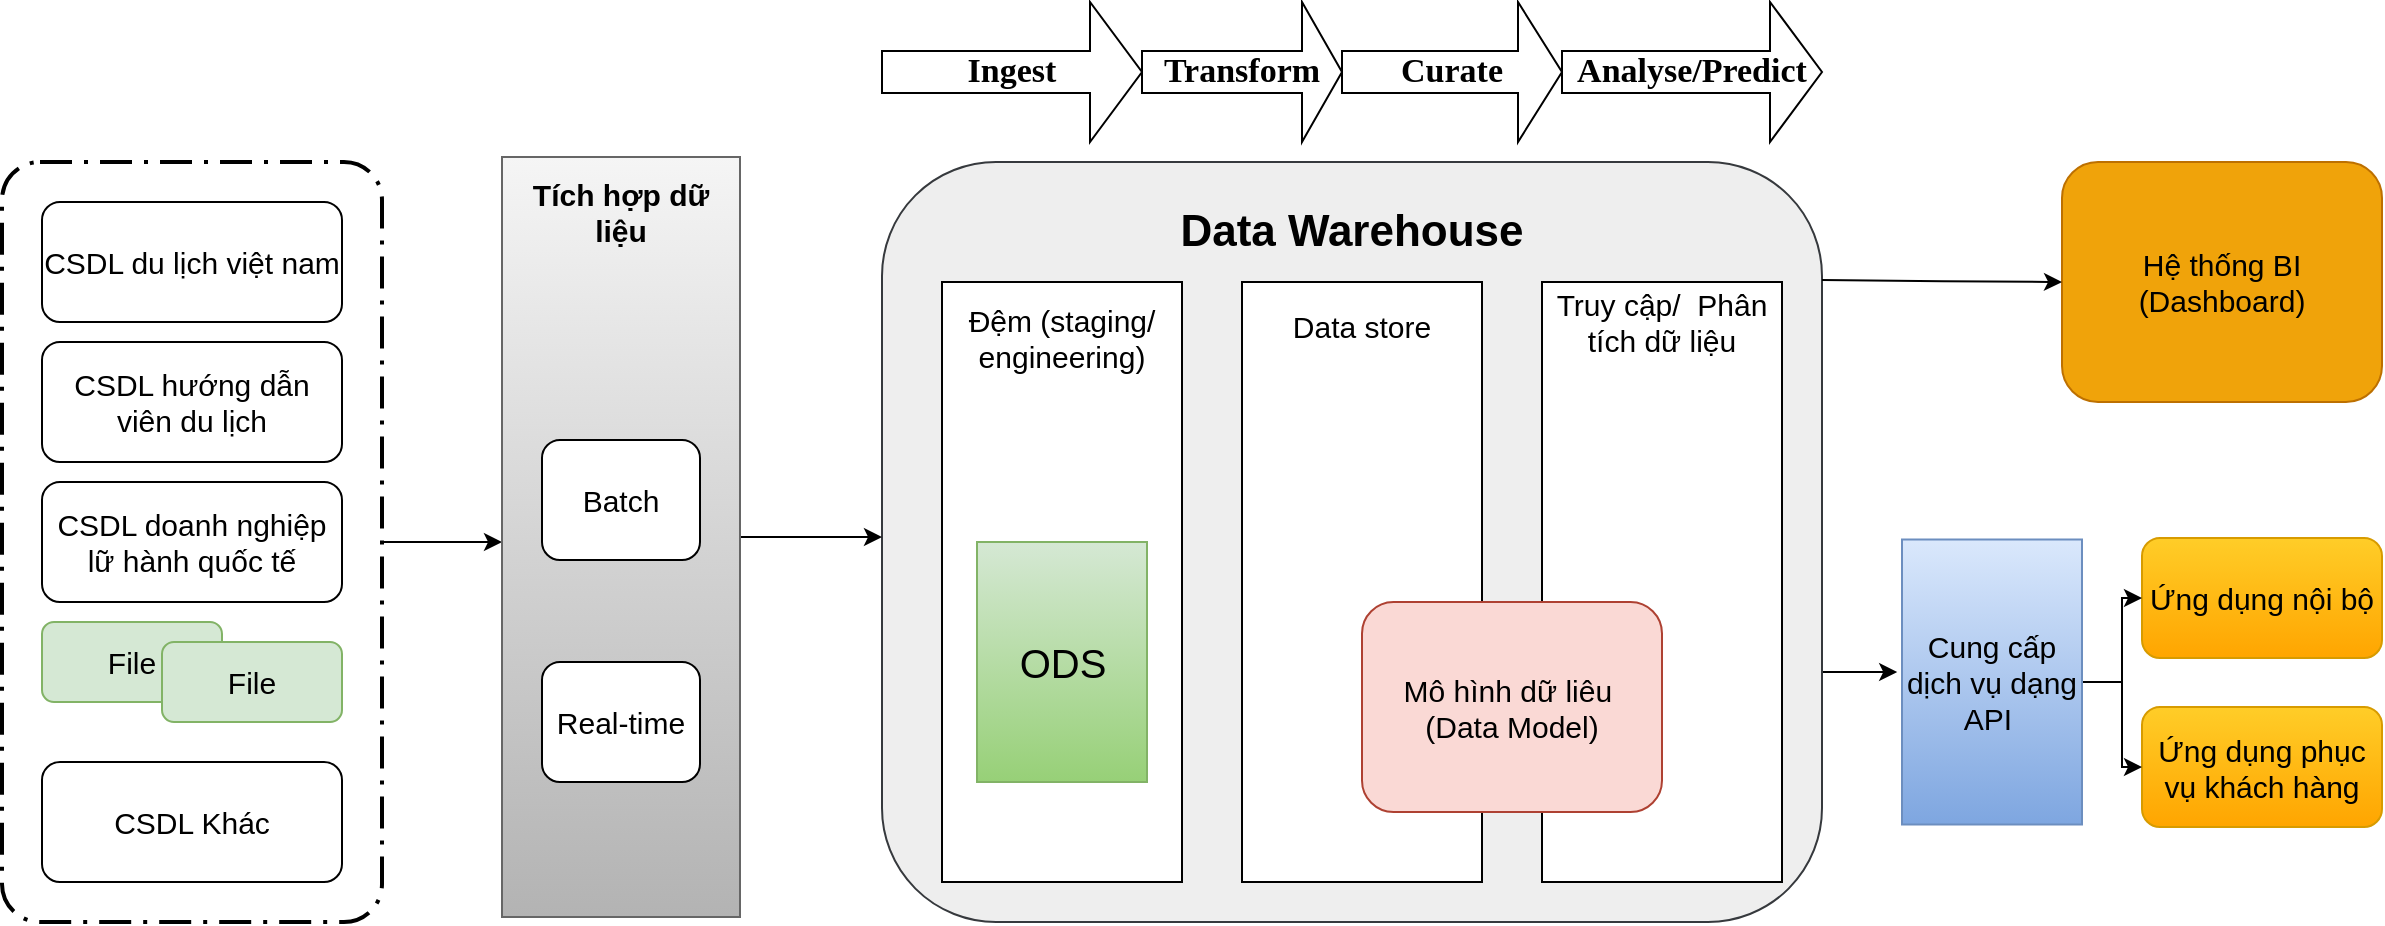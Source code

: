 <mxfile version="18.2.1" type="github" pages="2">
  <diagram id="1Qcaf6288ehqlXWWsb9V" name="Page-1">
    <mxGraphModel dx="1608" dy="995" grid="1" gridSize="10" guides="1" tooltips="1" connect="1" arrows="1" fold="1" page="1" pageScale="1" pageWidth="850" pageHeight="1100" math="0" shadow="0">
      <root>
        <mxCell id="0" />
        <mxCell id="1" parent="0" />
        <mxCell id="Q7ZKkyx1FFSHODyDmSPV-23" style="edgeStyle=orthogonalEdgeStyle;rounded=0;orthogonalLoop=1;jettySize=auto;html=1;fontSize=15;" parent="1" source="yMdNidDc4UPwe0UghGcY-1" edge="1">
          <mxGeometry relative="1" as="geometry">
            <mxPoint x="290" y="310" as="targetPoint" />
          </mxGeometry>
        </mxCell>
        <mxCell id="yMdNidDc4UPwe0UghGcY-1" value="" style="points=[[0.25,0,0],[0.5,0,0],[0.75,0,0],[1,0.25,0],[1,0.5,0],[1,0.75,0],[0.75,1,0],[0.5,1,0],[0.25,1,0],[0,0.75,0],[0,0.5,0],[0,0.25,0]];rounded=1;arcSize=10;dashed=1;strokeColor=#000000;fillColor=none;gradientColor=none;dashPattern=8 3 1 3;strokeWidth=2;fontStyle=1;fontSize=20;" parent="1" vertex="1">
          <mxGeometry x="40" y="120" width="190" height="380" as="geometry" />
        </mxCell>
        <mxCell id="Q7ZKkyx1FFSHODyDmSPV-28" style="edgeStyle=orthogonalEdgeStyle;rounded=0;orthogonalLoop=1;jettySize=auto;html=1;exitX=1;exitY=0.75;exitDx=0;exitDy=0;entryX=-0.027;entryY=0.672;entryDx=0;entryDy=0;entryPerimeter=0;fontSize=15;" parent="1" edge="1">
          <mxGeometry relative="1" as="geometry">
            <mxPoint x="950" y="375" as="sourcePoint" />
            <mxPoint x="987.57" y="374.51" as="targetPoint" />
          </mxGeometry>
        </mxCell>
        <mxCell id="yMdNidDc4UPwe0UghGcY-3" value="" style="rounded=1;whiteSpace=wrap;html=1;fillColor=#eeeeee;strokeColor=#36393d;" parent="1" vertex="1">
          <mxGeometry x="480" y="120" width="470" height="380" as="geometry" />
        </mxCell>
        <mxCell id="yMdNidDc4UPwe0UghGcY-4" value="&lt;font style=&quot;font-size: 22px&quot;&gt;&lt;b&gt;Data Warehouse&lt;/b&gt;&lt;/font&gt;" style="text;html=1;strokeColor=none;fillColor=none;align=center;verticalAlign=middle;whiteSpace=wrap;rounded=0;" parent="1" vertex="1">
          <mxGeometry x="500" y="140" width="430" height="30" as="geometry" />
        </mxCell>
        <mxCell id="yMdNidDc4UPwe0UghGcY-12" value="&lt;b&gt;&lt;font style=&quot;font-size: 17px;&quot;&gt;Ingest&lt;/font&gt;&lt;/b&gt;" style="shape=singleArrow;whiteSpace=wrap;html=1;fontFamily=Times New Roman;fontSize=14;" parent="1" vertex="1">
          <mxGeometry x="480" y="40" width="130" height="70" as="geometry" />
        </mxCell>
        <mxCell id="yMdNidDc4UPwe0UghGcY-13" value="&lt;b&gt;&lt;font style=&quot;font-size: 17px;&quot;&gt;Transform&lt;/font&gt;&lt;/b&gt;" style="shape=singleArrow;whiteSpace=wrap;html=1;fontFamily=Times New Roman;fontSize=14;" parent="1" vertex="1">
          <mxGeometry x="610" y="40" width="100" height="70" as="geometry" />
        </mxCell>
        <mxCell id="yMdNidDc4UPwe0UghGcY-14" value="&lt;b&gt;&lt;font style=&quot;font-size: 17px;&quot;&gt;Curate&lt;/font&gt;&lt;/b&gt;" style="shape=singleArrow;whiteSpace=wrap;html=1;fontFamily=Times New Roman;fontSize=14;" parent="1" vertex="1">
          <mxGeometry x="710" y="40" width="110" height="70" as="geometry" />
        </mxCell>
        <mxCell id="yMdNidDc4UPwe0UghGcY-15" value="&lt;b&gt;&lt;font style=&quot;font-size: 17px;&quot;&gt;Analyse/Predict&lt;/font&gt;&lt;/b&gt;" style="shape=singleArrow;whiteSpace=wrap;html=1;fontFamily=Times New Roman;fontSize=14;" parent="1" vertex="1">
          <mxGeometry x="820" y="40" width="130" height="70" as="geometry" />
        </mxCell>
        <mxCell id="Q7ZKkyx1FFSHODyDmSPV-1" value="&lt;font style=&quot;font-size: 15px;&quot;&gt;CSDL du lịch việt nam&lt;/font&gt;" style="rounded=1;whiteSpace=wrap;html=1;" parent="1" vertex="1">
          <mxGeometry x="60" y="140" width="150" height="60" as="geometry" />
        </mxCell>
        <mxCell id="Q7ZKkyx1FFSHODyDmSPV-2" value="&lt;font style=&quot;font-size: 15px;&quot;&gt;CSDL hướng dẫn viên du lịch&lt;/font&gt;" style="rounded=1;whiteSpace=wrap;html=1;" parent="1" vertex="1">
          <mxGeometry x="60" y="210" width="150" height="60" as="geometry" />
        </mxCell>
        <mxCell id="Q7ZKkyx1FFSHODyDmSPV-3" value="&lt;font style=&quot;font-size: 15px;&quot;&gt;CSDL doanh nghiệp lữ hành quốc tế&lt;/font&gt;" style="rounded=1;whiteSpace=wrap;html=1;" parent="1" vertex="1">
          <mxGeometry x="60" y="280" width="150" height="60" as="geometry" />
        </mxCell>
        <mxCell id="Q7ZKkyx1FFSHODyDmSPV-4" value="&lt;font style=&quot;font-size: 15px;&quot;&gt;File&lt;/font&gt;" style="rounded=1;whiteSpace=wrap;html=1;fillColor=#d5e8d4;strokeColor=#82b366;" parent="1" vertex="1">
          <mxGeometry x="60" y="350" width="90" height="40" as="geometry" />
        </mxCell>
        <mxCell id="Q7ZKkyx1FFSHODyDmSPV-5" value="&lt;font style=&quot;font-size: 15px;&quot;&gt;CSDL Khác&lt;/font&gt;" style="rounded=1;whiteSpace=wrap;html=1;" parent="1" vertex="1">
          <mxGeometry x="60" y="420" width="150" height="60" as="geometry" />
        </mxCell>
        <mxCell id="Q7ZKkyx1FFSHODyDmSPV-6" value="&lt;font style=&quot;font-size: 15px;&quot;&gt;File&lt;/font&gt;" style="rounded=1;whiteSpace=wrap;html=1;fillColor=#d5e8d4;strokeColor=#82b366;" parent="1" vertex="1">
          <mxGeometry x="120" y="360" width="90" height="40" as="geometry" />
        </mxCell>
        <mxCell id="Q7ZKkyx1FFSHODyDmSPV-22" style="edgeStyle=orthogonalEdgeStyle;rounded=0;orthogonalLoop=1;jettySize=auto;html=1;fontSize=15;" parent="1" source="Q7ZKkyx1FFSHODyDmSPV-8" edge="1">
          <mxGeometry relative="1" as="geometry">
            <mxPoint x="480" y="307.5" as="targetPoint" />
          </mxGeometry>
        </mxCell>
        <mxCell id="Q7ZKkyx1FFSHODyDmSPV-8" value="" style="rounded=0;whiteSpace=wrap;html=1;fontSize=15;fillColor=#f5f5f5;gradientColor=#b3b3b3;strokeColor=#666666;" parent="1" vertex="1">
          <mxGeometry x="290" y="117.5" width="119" height="380" as="geometry" />
        </mxCell>
        <mxCell id="Q7ZKkyx1FFSHODyDmSPV-9" value="&lt;b&gt;Tích hợp dữ liệu&lt;/b&gt;" style="text;html=1;strokeColor=none;fillColor=none;align=center;verticalAlign=middle;whiteSpace=wrap;rounded=0;fontSize=15;" parent="1" vertex="1">
          <mxGeometry x="290" y="130" width="119" height="30" as="geometry" />
        </mxCell>
        <mxCell id="Q7ZKkyx1FFSHODyDmSPV-10" value="Batch" style="rounded=1;whiteSpace=wrap;html=1;fontSize=15;" parent="1" vertex="1">
          <mxGeometry x="310" y="259" width="79" height="60" as="geometry" />
        </mxCell>
        <mxCell id="Q7ZKkyx1FFSHODyDmSPV-11" value="Real-time" style="rounded=1;whiteSpace=wrap;html=1;fontSize=15;" parent="1" vertex="1">
          <mxGeometry x="310" y="370" width="79" height="60" as="geometry" />
        </mxCell>
        <mxCell id="Q7ZKkyx1FFSHODyDmSPV-12" value="" style="rounded=0;whiteSpace=wrap;html=1;fontSize=15;" parent="1" vertex="1">
          <mxGeometry x="510" y="180" width="120" height="300" as="geometry" />
        </mxCell>
        <mxCell id="Q7ZKkyx1FFSHODyDmSPV-13" value="Đệm (staging/ engineering)" style="text;html=1;strokeColor=none;fillColor=none;align=center;verticalAlign=middle;whiteSpace=wrap;rounded=0;fontSize=15;" parent="1" vertex="1">
          <mxGeometry x="515" y="185" width="110" height="45" as="geometry" />
        </mxCell>
        <mxCell id="Q7ZKkyx1FFSHODyDmSPV-14" value="&lt;font style=&quot;font-size: 20px;&quot;&gt;ODS&lt;/font&gt;" style="rounded=0;whiteSpace=wrap;html=1;fontSize=15;fillColor=#d5e8d4;gradientColor=#97d077;strokeColor=#82b366;" parent="1" vertex="1">
          <mxGeometry x="527.5" y="310" width="85" height="120" as="geometry" />
        </mxCell>
        <mxCell id="Q7ZKkyx1FFSHODyDmSPV-15" value="" style="rounded=0;whiteSpace=wrap;html=1;fontSize=20;" parent="1" vertex="1">
          <mxGeometry x="660" y="180" width="120" height="300" as="geometry" />
        </mxCell>
        <mxCell id="Q7ZKkyx1FFSHODyDmSPV-16" value="&lt;font style=&quot;font-size: 15px;&quot;&gt;Data store&lt;/font&gt;" style="text;html=1;strokeColor=none;fillColor=none;align=center;verticalAlign=middle;whiteSpace=wrap;rounded=0;fontSize=20;" parent="1" vertex="1">
          <mxGeometry x="660" y="185" width="120" height="30" as="geometry" />
        </mxCell>
        <mxCell id="Q7ZKkyx1FFSHODyDmSPV-17" value="" style="rounded=0;whiteSpace=wrap;html=1;fontSize=15;" parent="1" vertex="1">
          <mxGeometry x="810" y="180" width="120" height="300" as="geometry" />
        </mxCell>
        <mxCell id="Q7ZKkyx1FFSHODyDmSPV-18" value="Truy cập/&amp;nbsp; Phân tích dữ liệu" style="text;html=1;strokeColor=none;fillColor=none;align=center;verticalAlign=middle;whiteSpace=wrap;rounded=0;fontSize=15;" parent="1" vertex="1">
          <mxGeometry x="810" y="185" width="120" height="30" as="geometry" />
        </mxCell>
        <mxCell id="Q7ZKkyx1FFSHODyDmSPV-20" value="Mô hình dữ liêu&amp;nbsp; (Data Model)" style="rounded=1;whiteSpace=wrap;html=1;fontSize=15;fillColor=#fad9d5;strokeColor=#ae4132;" parent="1" vertex="1">
          <mxGeometry x="720" y="340" width="150" height="105" as="geometry" />
        </mxCell>
        <mxCell id="Q7ZKkyx1FFSHODyDmSPV-24" value="Hệ thống BI (Dashboard)" style="rounded=1;whiteSpace=wrap;html=1;fontSize=15;fillColor=#f0a30a;fontColor=#000000;strokeColor=#BD7000;" parent="1" vertex="1">
          <mxGeometry x="1070" y="120" width="160" height="120" as="geometry" />
        </mxCell>
        <mxCell id="Q7ZKkyx1FFSHODyDmSPV-25" value="Ứng dụng nội bộ" style="rounded=1;whiteSpace=wrap;html=1;fontSize=15;fillColor=#ffcd28;gradientColor=#ffa500;strokeColor=#d79b00;" parent="1" vertex="1">
          <mxGeometry x="1110" y="308" width="120" height="60" as="geometry" />
        </mxCell>
        <mxCell id="Q7ZKkyx1FFSHODyDmSPV-26" value="Ứng dụng phục vụ khách hàng" style="rounded=1;whiteSpace=wrap;html=1;fontSize=15;fillColor=#ffcd28;gradientColor=#ffa500;strokeColor=#d79b00;" parent="1" vertex="1">
          <mxGeometry x="1110" y="392.5" width="120" height="60" as="geometry" />
        </mxCell>
        <mxCell id="Q7ZKkyx1FFSHODyDmSPV-29" style="edgeStyle=orthogonalEdgeStyle;rounded=0;orthogonalLoop=1;jettySize=auto;html=1;exitX=1;exitY=0.5;exitDx=0;exitDy=0;entryX=0;entryY=0.5;entryDx=0;entryDy=0;fontSize=15;" parent="1" source="Q7ZKkyx1FFSHODyDmSPV-27" target="Q7ZKkyx1FFSHODyDmSPV-25" edge="1">
          <mxGeometry relative="1" as="geometry" />
        </mxCell>
        <mxCell id="Q7ZKkyx1FFSHODyDmSPV-30" style="edgeStyle=orthogonalEdgeStyle;rounded=0;orthogonalLoop=1;jettySize=auto;html=1;entryX=0;entryY=0.5;entryDx=0;entryDy=0;fontSize=15;" parent="1" source="Q7ZKkyx1FFSHODyDmSPV-27" target="Q7ZKkyx1FFSHODyDmSPV-26" edge="1">
          <mxGeometry relative="1" as="geometry" />
        </mxCell>
        <mxCell id="Q7ZKkyx1FFSHODyDmSPV-27" value="Cung cấp dịch vụ dạng API&amp;nbsp;" style="rounded=0;whiteSpace=wrap;html=1;fontSize=15;fillColor=#dae8fc;gradientColor=#7ea6e0;strokeColor=#6c8ebf;" parent="1" vertex="1">
          <mxGeometry x="990" y="308.75" width="90" height="142.5" as="geometry" />
        </mxCell>
        <mxCell id="Q7ZKkyx1FFSHODyDmSPV-32" style="edgeStyle=orthogonalEdgeStyle;rounded=0;orthogonalLoop=1;jettySize=auto;html=1;exitX=1;exitY=0.75;exitDx=0;exitDy=0;entryX=0;entryY=0.5;entryDx=0;entryDy=0;fontSize=15;" parent="1" target="Q7ZKkyx1FFSHODyDmSPV-24" edge="1">
          <mxGeometry relative="1" as="geometry">
            <mxPoint x="950" y="179.06" as="sourcePoint" />
            <mxPoint x="987.57" y="178.57" as="targetPoint" />
          </mxGeometry>
        </mxCell>
      </root>
    </mxGraphModel>
  </diagram>
  <diagram id="3zSaYKXGGkovZ__-gUdE" name="Page-2">
    <mxGraphModel dx="1135" dy="702" grid="1" gridSize="10" guides="1" tooltips="1" connect="1" arrows="1" fold="1" page="1" pageScale="1" pageWidth="850" pageHeight="1100" math="0" shadow="0">
      <root>
        <mxCell id="0" />
        <mxCell id="1" parent="0" />
        <mxCell id="zzv-11EYJt3nk6hofZCp-1" style="edgeStyle=orthogonalEdgeStyle;rounded=0;orthogonalLoop=1;jettySize=auto;html=1;fontSize=15;" parent="1" source="zzv-11EYJt3nk6hofZCp-2" edge="1">
          <mxGeometry relative="1" as="geometry">
            <mxPoint x="480" y="310" as="targetPoint" />
          </mxGeometry>
        </mxCell>
        <mxCell id="zzv-11EYJt3nk6hofZCp-2" value="" style="points=[[0.25,0,0],[0.5,0,0],[0.75,0,0],[1,0.25,0],[1,0.5,0],[1,0.75,0],[0.75,1,0],[0.5,1,0],[0.25,1,0],[0,0.75,0],[0,0.5,0],[0,0.25,0]];rounded=1;arcSize=10;dashed=1;strokeColor=#000000;fillColor=none;gradientColor=none;dashPattern=8 3 1 3;strokeWidth=2;fontStyle=1;fontSize=20;" parent="1" vertex="1">
          <mxGeometry x="230" y="120" width="193" height="380" as="geometry" />
        </mxCell>
        <mxCell id="p5Cemq3Gxw0EvmDBvIG9-2" style="edgeStyle=orthogonalEdgeStyle;rounded=0;orthogonalLoop=1;jettySize=auto;html=1;exitX=1;exitY=0.25;exitDx=0;exitDy=0;entryX=-0.001;entryY=0.426;entryDx=0;entryDy=0;entryPerimeter=0;" edge="1" parent="1" source="zzv-11EYJt3nk6hofZCp-4" target="zzv-11EYJt3nk6hofZCp-44">
          <mxGeometry relative="1" as="geometry" />
        </mxCell>
        <mxCell id="p5Cemq3Gxw0EvmDBvIG9-7" style="edgeStyle=orthogonalEdgeStyle;rounded=0;orthogonalLoop=1;jettySize=auto;html=1;exitX=1;exitY=0.75;exitDx=0;exitDy=0;entryX=0;entryY=0.406;entryDx=0;entryDy=0;entryPerimeter=0;" edge="1" parent="1" source="zzv-11EYJt3nk6hofZCp-4" target="p5Cemq3Gxw0EvmDBvIG9-3">
          <mxGeometry relative="1" as="geometry" />
        </mxCell>
        <mxCell id="zzv-11EYJt3nk6hofZCp-4" value="" style="rounded=1;whiteSpace=wrap;html=1;fillColor=#bac8d3;strokeColor=#23445d;" parent="1" vertex="1">
          <mxGeometry x="480" y="120" width="470" height="380" as="geometry" />
        </mxCell>
        <mxCell id="zzv-11EYJt3nk6hofZCp-5" value="&lt;font style=&quot;font-size: 22px&quot;&gt;&lt;b&gt;Cụm máy chủ DWH&lt;/b&gt;&lt;/font&gt;" style="text;html=1;strokeColor=none;fillColor=none;align=center;verticalAlign=middle;whiteSpace=wrap;rounded=0;" parent="1" vertex="1">
          <mxGeometry x="500" y="140" width="430" height="30" as="geometry" />
        </mxCell>
        <mxCell id="zzv-11EYJt3nk6hofZCp-10" value="&lt;font style=&quot;font-size: 15px;&quot;&gt;CSDL du lịch việt nam&lt;/font&gt;" style="rounded=1;whiteSpace=wrap;html=1;" parent="1" vertex="1">
          <mxGeometry x="250" y="140" width="153" height="30" as="geometry" />
        </mxCell>
        <mxCell id="zzv-11EYJt3nk6hofZCp-11" value="&lt;font style=&quot;font-size: 15px;&quot;&gt;CSDL hướng dẫn viên du lịch&lt;/font&gt;" style="rounded=1;whiteSpace=wrap;html=1;" parent="1" vertex="1">
          <mxGeometry x="250" y="185" width="153" height="40" as="geometry" />
        </mxCell>
        <mxCell id="zzv-11EYJt3nk6hofZCp-12" value="&lt;font style=&quot;font-size: 15px;&quot;&gt;CSDL doanh nghiệp lữ hành quốc tế&lt;/font&gt;" style="rounded=1;whiteSpace=wrap;html=1;" parent="1" vertex="1">
          <mxGeometry x="250" y="240" width="153" height="40" as="geometry" />
        </mxCell>
        <mxCell id="zzv-11EYJt3nk6hofZCp-14" value="&lt;font style=&quot;font-size: 15px;&quot;&gt;CSDL Khác&lt;/font&gt;" style="rounded=1;whiteSpace=wrap;html=1;" parent="1" vertex="1">
          <mxGeometry x="250" y="450" width="153" height="30" as="geometry" />
        </mxCell>
        <mxCell id="zzv-11EYJt3nk6hofZCp-17" value="" style="rounded=0;whiteSpace=wrap;html=1;fontSize=15;fillColor=#d5e8d4;gradientColor=#97d077;strokeColor=#82b366;" parent="1" vertex="1">
          <mxGeometry x="520" y="212.5" width="119" height="280" as="geometry" />
        </mxCell>
        <mxCell id="zzv-11EYJt3nk6hofZCp-18" value="&lt;b&gt;Tích hợp dữ liệu&lt;/b&gt;" style="text;html=1;strokeColor=none;fillColor=none;align=center;verticalAlign=middle;whiteSpace=wrap;rounded=0;fontSize=15;" parent="1" vertex="1">
          <mxGeometry x="520" y="225" width="119" height="30" as="geometry" />
        </mxCell>
        <mxCell id="zzv-11EYJt3nk6hofZCp-19" value="Batch" style="rounded=1;whiteSpace=wrap;html=1;fontSize=15;" parent="1" vertex="1">
          <mxGeometry x="540" y="308.75" width="79" height="60" as="geometry" />
        </mxCell>
        <mxCell id="zzv-11EYJt3nk6hofZCp-20" value="Real-time" style="rounded=1;whiteSpace=wrap;html=1;fontSize=15;" parent="1" vertex="1">
          <mxGeometry x="540" y="410" width="79" height="60" as="geometry" />
        </mxCell>
        <mxCell id="zzv-11EYJt3nk6hofZCp-41" value="" style="rounded=0;whiteSpace=wrap;html=1;fontSize=15;fillColor=#f5f5f5;gradientColor=#b3b3b3;strokeColor=#666666;" parent="1" vertex="1">
          <mxGeometry x="690" y="213" width="230" height="277" as="geometry" />
        </mxCell>
        <mxCell id="zzv-11EYJt3nk6hofZCp-42" value="&lt;font style=&quot;font-size: 20px;&quot;&gt;ODS&lt;/font&gt;" style="rounded=0;whiteSpace=wrap;html=1;fontSize=15;fillColor=#d5e8d4;gradientColor=#97d077;strokeColor=#82b366;" parent="1" vertex="1">
          <mxGeometry x="710" y="360" width="190" height="120" as="geometry" />
        </mxCell>
        <mxCell id="zzv-11EYJt3nk6hofZCp-43" value="&lt;b&gt;DWH&lt;/b&gt;" style="text;html=1;strokeColor=none;fillColor=none;align=center;verticalAlign=middle;whiteSpace=wrap;rounded=0;fontSize=15;" parent="1" vertex="1">
          <mxGeometry x="710" y="225" width="190" height="30" as="geometry" />
        </mxCell>
        <mxCell id="zzv-11EYJt3nk6hofZCp-44" value="" style="rounded=0;whiteSpace=wrap;html=1;fontSize=15;fillColor=#d0cee2;strokeColor=#56517e;" parent="1" vertex="1">
          <mxGeometry x="1070" y="130" width="170" height="200" as="geometry" />
        </mxCell>
        <mxCell id="zzv-11EYJt3nk6hofZCp-45" value="&lt;b&gt;&lt;font style=&quot;font-size: 20px;&quot;&gt;Cụm máy chủ BI&lt;/font&gt;&lt;/b&gt;" style="text;html=1;strokeColor=none;fillColor=none;align=center;verticalAlign=middle;whiteSpace=wrap;rounded=0;fontSize=15;" parent="1" vertex="1">
          <mxGeometry x="1080" y="130" width="150" height="50" as="geometry" />
        </mxCell>
        <mxCell id="zzv-11EYJt3nk6hofZCp-46" value="Hệ thống BI (Dashboard)" style="rounded=1;whiteSpace=wrap;html=1;fontSize=15;fillColor=#f0a30a;fontColor=#000000;strokeColor=#BD7000;" parent="1" vertex="1">
          <mxGeometry x="1075" y="188.75" width="160" height="120" as="geometry" />
        </mxCell>
        <mxCell id="p5Cemq3Gxw0EvmDBvIG9-3" value="" style="rounded=0;whiteSpace=wrap;html=1;fontSize=15;fillColor=#d0cee2;strokeColor=#56517e;" vertex="1" parent="1">
          <mxGeometry x="1070" y="340" width="170" height="160" as="geometry" />
        </mxCell>
        <mxCell id="p5Cemq3Gxw0EvmDBvIG9-4" value="&lt;b&gt;&lt;font style=&quot;font-size: 20px;&quot;&gt;Cụm máy chủ&amp;nbsp;&lt;br&gt;cho các ứng dụng&amp;nbsp;&lt;br&gt;&lt;/font&gt;&lt;/b&gt;" style="text;html=1;strokeColor=none;fillColor=none;align=center;verticalAlign=middle;whiteSpace=wrap;rounded=0;fontSize=15;" vertex="1" parent="1">
          <mxGeometry x="1080" y="350" width="150" height="70" as="geometry" />
        </mxCell>
        <mxCell id="p5Cemq3Gxw0EvmDBvIG9-5" value="Hệ thống phục vụ người dân và doanh nghiệp" style="rounded=1;whiteSpace=wrap;html=1;fontSize=15;fillColor=#f0a30a;fontColor=#000000;strokeColor=#BD7000;" vertex="1" parent="1">
          <mxGeometry x="1075" y="430" width="160" height="60" as="geometry" />
        </mxCell>
        <mxCell id="p5Cemq3Gxw0EvmDBvIG9-8" value="&lt;font style=&quot;font-size: 15px;&quot;&gt;CSDL cơ sở lưu trú du lịch&lt;/font&gt;" style="rounded=1;whiteSpace=wrap;html=1;" vertex="1" parent="1">
          <mxGeometry x="250" y="300" width="153" height="40" as="geometry" />
        </mxCell>
        <mxCell id="p5Cemq3Gxw0EvmDBvIG9-9" value="&lt;font style=&quot;font-size: 15px;&quot;&gt;CSDL Chatbot&lt;/font&gt;" style="rounded=1;whiteSpace=wrap;html=1;" vertex="1" parent="1">
          <mxGeometry x="250" y="400" width="153" height="40" as="geometry" />
        </mxCell>
        <mxCell id="p5Cemq3Gxw0EvmDBvIG9-10" value="&lt;font style=&quot;font-size: 15px;&quot;&gt;CSDL địa điểm du lịch&lt;/font&gt;" style="rounded=1;whiteSpace=wrap;html=1;" vertex="1" parent="1">
          <mxGeometry x="250" y="350" width="153" height="40" as="geometry" />
        </mxCell>
      </root>
    </mxGraphModel>
  </diagram>
</mxfile>
